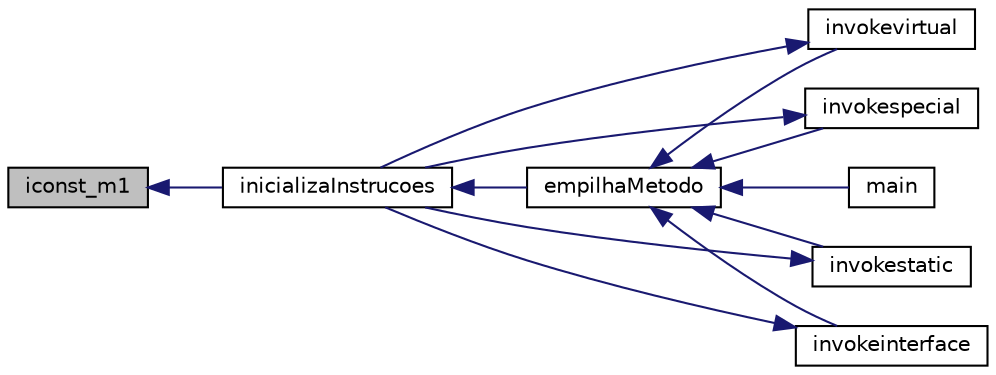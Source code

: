 digraph "iconst_m1"
{
 // INTERACTIVE_SVG=YES
  edge [fontname="Helvetica",fontsize="10",labelfontname="Helvetica",labelfontsize="10"];
  node [fontname="Helvetica",fontsize="10",shape=record];
  rankdir="LR";
  Node1397 [label="iconst_m1",height=0.2,width=0.4,color="black", fillcolor="grey75", style="filled", fontcolor="black"];
  Node1397 -> Node1398 [dir="back",color="midnightblue",fontsize="10",style="solid",fontname="Helvetica"];
  Node1398 [label="inicializaInstrucoes",height=0.2,width=0.4,color="black", fillcolor="white", style="filled",URL="$instrucao_8h.html#a308f4b87fb42ab5a62790c0127003ebe"];
  Node1398 -> Node1399 [dir="back",color="midnightblue",fontsize="10",style="solid",fontname="Helvetica"];
  Node1399 [label="empilhaMetodo",height=0.2,width=0.4,color="black", fillcolor="white", style="filled",URL="$metodo_8h.html#a68acc5b3f2238f62b7d0ee50964183c1"];
  Node1399 -> Node1400 [dir="back",color="midnightblue",fontsize="10",style="solid",fontname="Helvetica"];
  Node1400 [label="invokevirtual",height=0.2,width=0.4,color="black", fillcolor="white", style="filled",URL="$instrucao_8h.html#a78801a57dd7317b58754d741e22607a7"];
  Node1400 -> Node1398 [dir="back",color="midnightblue",fontsize="10",style="solid",fontname="Helvetica"];
  Node1399 -> Node1401 [dir="back",color="midnightblue",fontsize="10",style="solid",fontname="Helvetica"];
  Node1401 [label="invokespecial",height=0.2,width=0.4,color="black", fillcolor="white", style="filled",URL="$instrucao_8h.html#aea396d65920fd2046b81c2b5742f8fc2"];
  Node1401 -> Node1398 [dir="back",color="midnightblue",fontsize="10",style="solid",fontname="Helvetica"];
  Node1399 -> Node1402 [dir="back",color="midnightblue",fontsize="10",style="solid",fontname="Helvetica"];
  Node1402 [label="invokestatic",height=0.2,width=0.4,color="black", fillcolor="white", style="filled",URL="$instrucao_8h.html#a99b74fdcaa5d59615718fc49f4cb1bf2"];
  Node1402 -> Node1398 [dir="back",color="midnightblue",fontsize="10",style="solid",fontname="Helvetica"];
  Node1399 -> Node1403 [dir="back",color="midnightblue",fontsize="10",style="solid",fontname="Helvetica"];
  Node1403 [label="invokeinterface",height=0.2,width=0.4,color="black", fillcolor="white", style="filled",URL="$instrucao_8h.html#a04465c61aa4c123ce79dc562244e7af8"];
  Node1403 -> Node1398 [dir="back",color="midnightblue",fontsize="10",style="solid",fontname="Helvetica"];
  Node1399 -> Node1404 [dir="back",color="midnightblue",fontsize="10",style="solid",fontname="Helvetica"];
  Node1404 [label="main",height=0.2,width=0.4,color="black", fillcolor="white", style="filled",URL="$main_8c.html#a0ddf1224851353fc92bfbff6f499fa97"];
}
